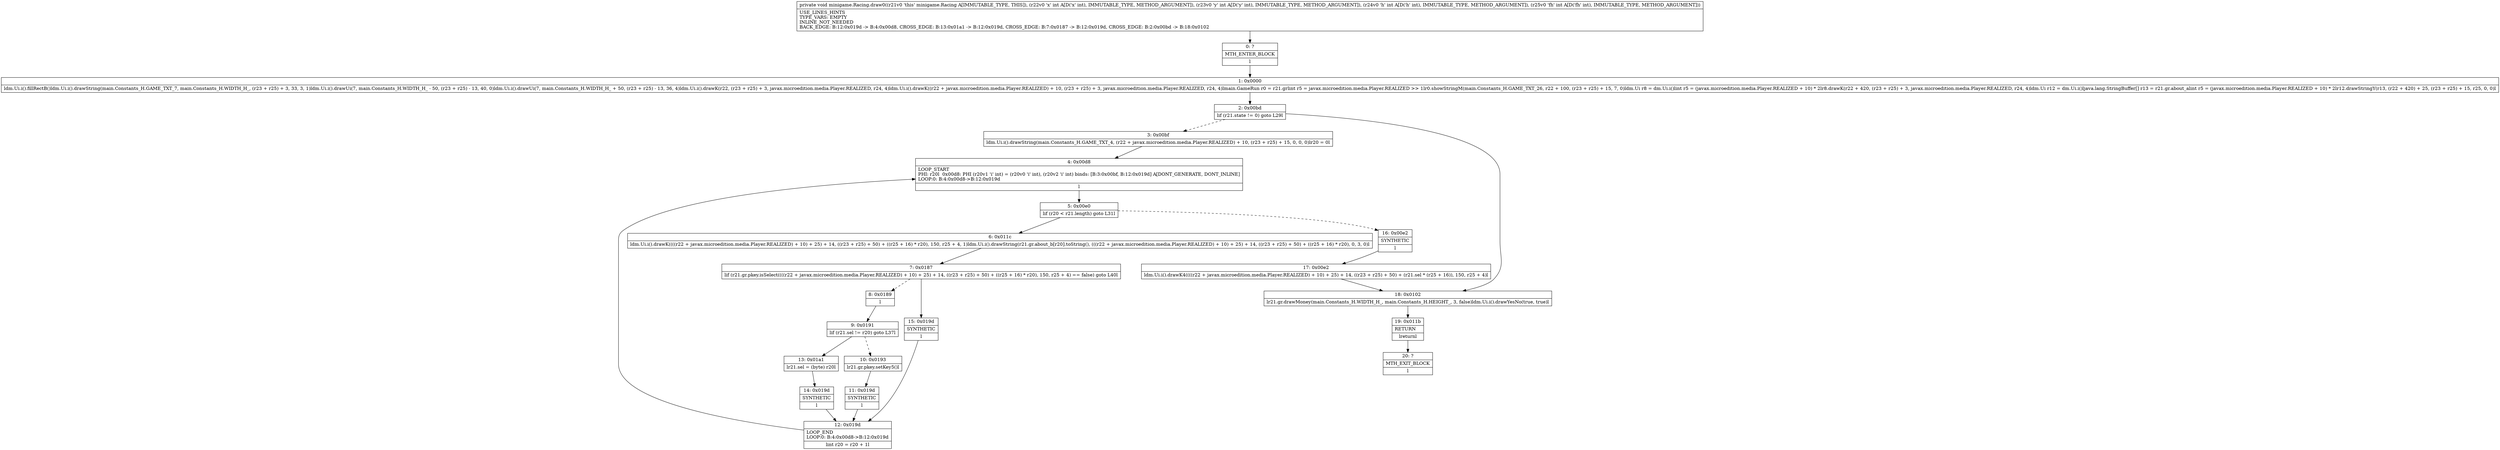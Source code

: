 digraph "CFG forminigame.Racing.draw0(IIII)V" {
Node_0 [shape=record,label="{0\:\ ?|MTH_ENTER_BLOCK\l|l}"];
Node_1 [shape=record,label="{1\:\ 0x0000|ldm.Ui.i().fillRectB()ldm.Ui.i().drawString(main.Constants_H.GAME_TXT_7, main.Constants_H.WIDTH_H_, (r23 + r25) + 3, 33, 3, 1)ldm.Ui.i().drawUi(7, main.Constants_H.WIDTH_H_ \- 50, (r23 + r25) \- 13, 40, 0)ldm.Ui.i().drawUi(7, main.Constants_H.WIDTH_H_ + 50, (r23 + r25) \- 13, 36, 4)ldm.Ui.i().drawK(r22, (r23 + r25) + 3, javax.microedition.media.Player.REALIZED, r24, 4)ldm.Ui.i().drawK((r22 + javax.microedition.media.Player.REALIZED) + 10, (r23 + r25) + 3, javax.microedition.media.Player.REALIZED, r24, 4)lmain.GameRun r0 = r21.grlint r5 = javax.microedition.media.Player.REALIZED \>\> 1lr0.showStringM(main.Constants_H.GAME_TXT_26, r22 + 100, (r23 + r25) + 15, 7, 0)ldm.Ui r8 = dm.Ui.i()lint r5 = (javax.microedition.media.Player.REALIZED + 10) * 2lr8.drawK(r22 + 420, (r23 + r25) + 3, javax.microedition.media.Player.REALIZED, r24, 4)ldm.Ui r12 = dm.Ui.i()ljava.lang.StringBuffer[] r13 = r21.gr.about_alint r5 = (javax.microedition.media.Player.REALIZED + 10) * 2lr12.drawStringY(r13, (r22 + 420) + 25, (r23 + r25) + 15, r25, 0, 0)l}"];
Node_2 [shape=record,label="{2\:\ 0x00bd|lif (r21.state != 0) goto L29l}"];
Node_3 [shape=record,label="{3\:\ 0x00bf|ldm.Ui.i().drawString(main.Constants_H.GAME_TXT_4, (r22 + javax.microedition.media.Player.REALIZED) + 10, (r23 + r25) + 15, 0, 0, 0)lr20 = 0l}"];
Node_4 [shape=record,label="{4\:\ 0x00d8|LOOP_START\lPHI: r20l  0x00d8: PHI (r20v1 'i' int) = (r20v0 'i' int), (r20v2 'i' int) binds: [B:3:0x00bf, B:12:0x019d] A[DONT_GENERATE, DONT_INLINE]\lLOOP:0: B:4:0x00d8\-\>B:12:0x019d\l|l}"];
Node_5 [shape=record,label="{5\:\ 0x00e0|lif (r20 \< r21.length) goto L31l}"];
Node_6 [shape=record,label="{6\:\ 0x011c|ldm.Ui.i().drawK((((r22 + javax.microedition.media.Player.REALIZED) + 10) + 25) + 14, ((r23 + r25) + 50) + ((r25 + 16) * r20), 150, r25 + 4, 1)ldm.Ui.i().drawString(r21.gr.about_b[r20].toString(), (((r22 + javax.microedition.media.Player.REALIZED) + 10) + 25) + 14, ((r23 + r25) + 50) + ((r25 + 16) * r20), 0, 3, 0)l}"];
Node_7 [shape=record,label="{7\:\ 0x0187|lif (r21.gr.pkey.isSelect((((r22 + javax.microedition.media.Player.REALIZED) + 10) + 25) + 14, ((r23 + r25) + 50) + ((r25 + 16) * r20), 150, r25 + 4) == false) goto L40l}"];
Node_8 [shape=record,label="{8\:\ 0x0189|l}"];
Node_9 [shape=record,label="{9\:\ 0x0191|lif (r21.sel != r20) goto L37l}"];
Node_10 [shape=record,label="{10\:\ 0x0193|lr21.gr.pkey.setKey5()l}"];
Node_11 [shape=record,label="{11\:\ 0x019d|SYNTHETIC\l|l}"];
Node_12 [shape=record,label="{12\:\ 0x019d|LOOP_END\lLOOP:0: B:4:0x00d8\-\>B:12:0x019d\l|lint r20 = r20 + 1l}"];
Node_13 [shape=record,label="{13\:\ 0x01a1|lr21.sel = (byte) r20l}"];
Node_14 [shape=record,label="{14\:\ 0x019d|SYNTHETIC\l|l}"];
Node_15 [shape=record,label="{15\:\ 0x019d|SYNTHETIC\l|l}"];
Node_16 [shape=record,label="{16\:\ 0x00e2|SYNTHETIC\l|l}"];
Node_17 [shape=record,label="{17\:\ 0x00e2|ldm.Ui.i().drawK4((((r22 + javax.microedition.media.Player.REALIZED) + 10) + 25) + 14, ((r23 + r25) + 50) + (r21.sel * (r25 + 16)), 150, r25 + 4)l}"];
Node_18 [shape=record,label="{18\:\ 0x0102|lr21.gr.drawMoney(main.Constants_H.WIDTH_H_, main.Constants_H.HEIGHT_, 3, false)ldm.Ui.i().drawYesNo(true, true)l}"];
Node_19 [shape=record,label="{19\:\ 0x011b|RETURN\l|lreturnl}"];
Node_20 [shape=record,label="{20\:\ ?|MTH_EXIT_BLOCK\l|l}"];
MethodNode[shape=record,label="{private void minigame.Racing.draw0((r21v0 'this' minigame.Racing A[IMMUTABLE_TYPE, THIS]), (r22v0 'x' int A[D('x' int), IMMUTABLE_TYPE, METHOD_ARGUMENT]), (r23v0 'y' int A[D('y' int), IMMUTABLE_TYPE, METHOD_ARGUMENT]), (r24v0 'h' int A[D('h' int), IMMUTABLE_TYPE, METHOD_ARGUMENT]), (r25v0 'fh' int A[D('fh' int), IMMUTABLE_TYPE, METHOD_ARGUMENT]))  | USE_LINES_HINTS\lTYPE_VARS: EMPTY\lINLINE_NOT_NEEDED\lBACK_EDGE: B:12:0x019d \-\> B:4:0x00d8, CROSS_EDGE: B:13:0x01a1 \-\> B:12:0x019d, CROSS_EDGE: B:7:0x0187 \-\> B:12:0x019d, CROSS_EDGE: B:2:0x00bd \-\> B:18:0x0102\l}"];
MethodNode -> Node_0;
Node_0 -> Node_1;
Node_1 -> Node_2;
Node_2 -> Node_3[style=dashed];
Node_2 -> Node_18;
Node_3 -> Node_4;
Node_4 -> Node_5;
Node_5 -> Node_6;
Node_5 -> Node_16[style=dashed];
Node_6 -> Node_7;
Node_7 -> Node_8[style=dashed];
Node_7 -> Node_15;
Node_8 -> Node_9;
Node_9 -> Node_10[style=dashed];
Node_9 -> Node_13;
Node_10 -> Node_11;
Node_11 -> Node_12;
Node_12 -> Node_4;
Node_13 -> Node_14;
Node_14 -> Node_12;
Node_15 -> Node_12;
Node_16 -> Node_17;
Node_17 -> Node_18;
Node_18 -> Node_19;
Node_19 -> Node_20;
}

